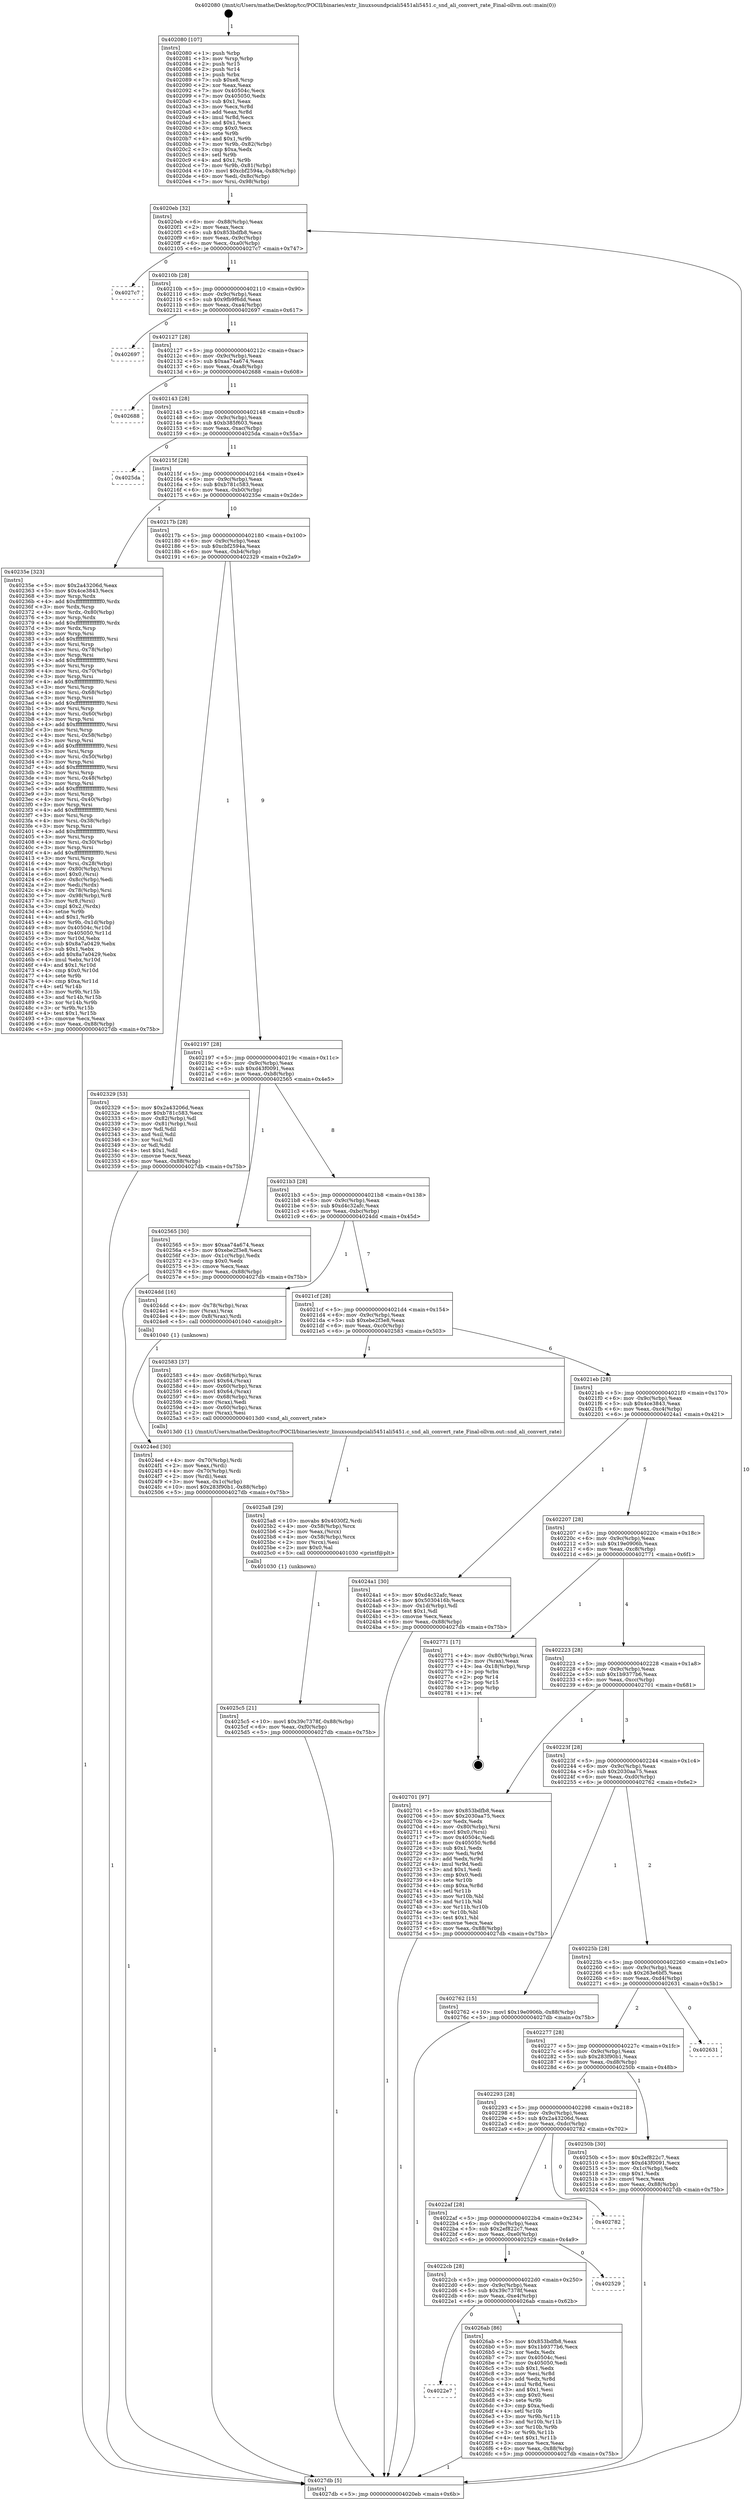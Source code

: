 digraph "0x402080" {
  label = "0x402080 (/mnt/c/Users/mathe/Desktop/tcc/POCII/binaries/extr_linuxsoundpciali5451ali5451.c_snd_ali_convert_rate_Final-ollvm.out::main(0))"
  labelloc = "t"
  node[shape=record]

  Entry [label="",width=0.3,height=0.3,shape=circle,fillcolor=black,style=filled]
  "0x4020eb" [label="{
     0x4020eb [32]\l
     | [instrs]\l
     &nbsp;&nbsp;0x4020eb \<+6\>: mov -0x88(%rbp),%eax\l
     &nbsp;&nbsp;0x4020f1 \<+2\>: mov %eax,%ecx\l
     &nbsp;&nbsp;0x4020f3 \<+6\>: sub $0x853bdfb8,%ecx\l
     &nbsp;&nbsp;0x4020f9 \<+6\>: mov %eax,-0x9c(%rbp)\l
     &nbsp;&nbsp;0x4020ff \<+6\>: mov %ecx,-0xa0(%rbp)\l
     &nbsp;&nbsp;0x402105 \<+6\>: je 00000000004027c7 \<main+0x747\>\l
  }"]
  "0x4027c7" [label="{
     0x4027c7\l
  }", style=dashed]
  "0x40210b" [label="{
     0x40210b [28]\l
     | [instrs]\l
     &nbsp;&nbsp;0x40210b \<+5\>: jmp 0000000000402110 \<main+0x90\>\l
     &nbsp;&nbsp;0x402110 \<+6\>: mov -0x9c(%rbp),%eax\l
     &nbsp;&nbsp;0x402116 \<+5\>: sub $0x9fb9f6dd,%eax\l
     &nbsp;&nbsp;0x40211b \<+6\>: mov %eax,-0xa4(%rbp)\l
     &nbsp;&nbsp;0x402121 \<+6\>: je 0000000000402697 \<main+0x617\>\l
  }"]
  Exit [label="",width=0.3,height=0.3,shape=circle,fillcolor=black,style=filled,peripheries=2]
  "0x402697" [label="{
     0x402697\l
  }", style=dashed]
  "0x402127" [label="{
     0x402127 [28]\l
     | [instrs]\l
     &nbsp;&nbsp;0x402127 \<+5\>: jmp 000000000040212c \<main+0xac\>\l
     &nbsp;&nbsp;0x40212c \<+6\>: mov -0x9c(%rbp),%eax\l
     &nbsp;&nbsp;0x402132 \<+5\>: sub $0xaa74a674,%eax\l
     &nbsp;&nbsp;0x402137 \<+6\>: mov %eax,-0xa8(%rbp)\l
     &nbsp;&nbsp;0x40213d \<+6\>: je 0000000000402688 \<main+0x608\>\l
  }"]
  "0x4022e7" [label="{
     0x4022e7\l
  }", style=dashed]
  "0x402688" [label="{
     0x402688\l
  }", style=dashed]
  "0x402143" [label="{
     0x402143 [28]\l
     | [instrs]\l
     &nbsp;&nbsp;0x402143 \<+5\>: jmp 0000000000402148 \<main+0xc8\>\l
     &nbsp;&nbsp;0x402148 \<+6\>: mov -0x9c(%rbp),%eax\l
     &nbsp;&nbsp;0x40214e \<+5\>: sub $0xb385f603,%eax\l
     &nbsp;&nbsp;0x402153 \<+6\>: mov %eax,-0xac(%rbp)\l
     &nbsp;&nbsp;0x402159 \<+6\>: je 00000000004025da \<main+0x55a\>\l
  }"]
  "0x4026ab" [label="{
     0x4026ab [86]\l
     | [instrs]\l
     &nbsp;&nbsp;0x4026ab \<+5\>: mov $0x853bdfb8,%eax\l
     &nbsp;&nbsp;0x4026b0 \<+5\>: mov $0x1b9377b6,%ecx\l
     &nbsp;&nbsp;0x4026b5 \<+2\>: xor %edx,%edx\l
     &nbsp;&nbsp;0x4026b7 \<+7\>: mov 0x40504c,%esi\l
     &nbsp;&nbsp;0x4026be \<+7\>: mov 0x405050,%edi\l
     &nbsp;&nbsp;0x4026c5 \<+3\>: sub $0x1,%edx\l
     &nbsp;&nbsp;0x4026c8 \<+3\>: mov %esi,%r8d\l
     &nbsp;&nbsp;0x4026cb \<+3\>: add %edx,%r8d\l
     &nbsp;&nbsp;0x4026ce \<+4\>: imul %r8d,%esi\l
     &nbsp;&nbsp;0x4026d2 \<+3\>: and $0x1,%esi\l
     &nbsp;&nbsp;0x4026d5 \<+3\>: cmp $0x0,%esi\l
     &nbsp;&nbsp;0x4026d8 \<+4\>: sete %r9b\l
     &nbsp;&nbsp;0x4026dc \<+3\>: cmp $0xa,%edi\l
     &nbsp;&nbsp;0x4026df \<+4\>: setl %r10b\l
     &nbsp;&nbsp;0x4026e3 \<+3\>: mov %r9b,%r11b\l
     &nbsp;&nbsp;0x4026e6 \<+3\>: and %r10b,%r11b\l
     &nbsp;&nbsp;0x4026e9 \<+3\>: xor %r10b,%r9b\l
     &nbsp;&nbsp;0x4026ec \<+3\>: or %r9b,%r11b\l
     &nbsp;&nbsp;0x4026ef \<+4\>: test $0x1,%r11b\l
     &nbsp;&nbsp;0x4026f3 \<+3\>: cmovne %ecx,%eax\l
     &nbsp;&nbsp;0x4026f6 \<+6\>: mov %eax,-0x88(%rbp)\l
     &nbsp;&nbsp;0x4026fc \<+5\>: jmp 00000000004027db \<main+0x75b\>\l
  }"]
  "0x4025da" [label="{
     0x4025da\l
  }", style=dashed]
  "0x40215f" [label="{
     0x40215f [28]\l
     | [instrs]\l
     &nbsp;&nbsp;0x40215f \<+5\>: jmp 0000000000402164 \<main+0xe4\>\l
     &nbsp;&nbsp;0x402164 \<+6\>: mov -0x9c(%rbp),%eax\l
     &nbsp;&nbsp;0x40216a \<+5\>: sub $0xb781c583,%eax\l
     &nbsp;&nbsp;0x40216f \<+6\>: mov %eax,-0xb0(%rbp)\l
     &nbsp;&nbsp;0x402175 \<+6\>: je 000000000040235e \<main+0x2de\>\l
  }"]
  "0x4022cb" [label="{
     0x4022cb [28]\l
     | [instrs]\l
     &nbsp;&nbsp;0x4022cb \<+5\>: jmp 00000000004022d0 \<main+0x250\>\l
     &nbsp;&nbsp;0x4022d0 \<+6\>: mov -0x9c(%rbp),%eax\l
     &nbsp;&nbsp;0x4022d6 \<+5\>: sub $0x39c7378f,%eax\l
     &nbsp;&nbsp;0x4022db \<+6\>: mov %eax,-0xe4(%rbp)\l
     &nbsp;&nbsp;0x4022e1 \<+6\>: je 00000000004026ab \<main+0x62b\>\l
  }"]
  "0x40235e" [label="{
     0x40235e [323]\l
     | [instrs]\l
     &nbsp;&nbsp;0x40235e \<+5\>: mov $0x2a43206d,%eax\l
     &nbsp;&nbsp;0x402363 \<+5\>: mov $0x4ce3843,%ecx\l
     &nbsp;&nbsp;0x402368 \<+3\>: mov %rsp,%rdx\l
     &nbsp;&nbsp;0x40236b \<+4\>: add $0xfffffffffffffff0,%rdx\l
     &nbsp;&nbsp;0x40236f \<+3\>: mov %rdx,%rsp\l
     &nbsp;&nbsp;0x402372 \<+4\>: mov %rdx,-0x80(%rbp)\l
     &nbsp;&nbsp;0x402376 \<+3\>: mov %rsp,%rdx\l
     &nbsp;&nbsp;0x402379 \<+4\>: add $0xfffffffffffffff0,%rdx\l
     &nbsp;&nbsp;0x40237d \<+3\>: mov %rdx,%rsp\l
     &nbsp;&nbsp;0x402380 \<+3\>: mov %rsp,%rsi\l
     &nbsp;&nbsp;0x402383 \<+4\>: add $0xfffffffffffffff0,%rsi\l
     &nbsp;&nbsp;0x402387 \<+3\>: mov %rsi,%rsp\l
     &nbsp;&nbsp;0x40238a \<+4\>: mov %rsi,-0x78(%rbp)\l
     &nbsp;&nbsp;0x40238e \<+3\>: mov %rsp,%rsi\l
     &nbsp;&nbsp;0x402391 \<+4\>: add $0xfffffffffffffff0,%rsi\l
     &nbsp;&nbsp;0x402395 \<+3\>: mov %rsi,%rsp\l
     &nbsp;&nbsp;0x402398 \<+4\>: mov %rsi,-0x70(%rbp)\l
     &nbsp;&nbsp;0x40239c \<+3\>: mov %rsp,%rsi\l
     &nbsp;&nbsp;0x40239f \<+4\>: add $0xfffffffffffffff0,%rsi\l
     &nbsp;&nbsp;0x4023a3 \<+3\>: mov %rsi,%rsp\l
     &nbsp;&nbsp;0x4023a6 \<+4\>: mov %rsi,-0x68(%rbp)\l
     &nbsp;&nbsp;0x4023aa \<+3\>: mov %rsp,%rsi\l
     &nbsp;&nbsp;0x4023ad \<+4\>: add $0xfffffffffffffff0,%rsi\l
     &nbsp;&nbsp;0x4023b1 \<+3\>: mov %rsi,%rsp\l
     &nbsp;&nbsp;0x4023b4 \<+4\>: mov %rsi,-0x60(%rbp)\l
     &nbsp;&nbsp;0x4023b8 \<+3\>: mov %rsp,%rsi\l
     &nbsp;&nbsp;0x4023bb \<+4\>: add $0xfffffffffffffff0,%rsi\l
     &nbsp;&nbsp;0x4023bf \<+3\>: mov %rsi,%rsp\l
     &nbsp;&nbsp;0x4023c2 \<+4\>: mov %rsi,-0x58(%rbp)\l
     &nbsp;&nbsp;0x4023c6 \<+3\>: mov %rsp,%rsi\l
     &nbsp;&nbsp;0x4023c9 \<+4\>: add $0xfffffffffffffff0,%rsi\l
     &nbsp;&nbsp;0x4023cd \<+3\>: mov %rsi,%rsp\l
     &nbsp;&nbsp;0x4023d0 \<+4\>: mov %rsi,-0x50(%rbp)\l
     &nbsp;&nbsp;0x4023d4 \<+3\>: mov %rsp,%rsi\l
     &nbsp;&nbsp;0x4023d7 \<+4\>: add $0xfffffffffffffff0,%rsi\l
     &nbsp;&nbsp;0x4023db \<+3\>: mov %rsi,%rsp\l
     &nbsp;&nbsp;0x4023de \<+4\>: mov %rsi,-0x48(%rbp)\l
     &nbsp;&nbsp;0x4023e2 \<+3\>: mov %rsp,%rsi\l
     &nbsp;&nbsp;0x4023e5 \<+4\>: add $0xfffffffffffffff0,%rsi\l
     &nbsp;&nbsp;0x4023e9 \<+3\>: mov %rsi,%rsp\l
     &nbsp;&nbsp;0x4023ec \<+4\>: mov %rsi,-0x40(%rbp)\l
     &nbsp;&nbsp;0x4023f0 \<+3\>: mov %rsp,%rsi\l
     &nbsp;&nbsp;0x4023f3 \<+4\>: add $0xfffffffffffffff0,%rsi\l
     &nbsp;&nbsp;0x4023f7 \<+3\>: mov %rsi,%rsp\l
     &nbsp;&nbsp;0x4023fa \<+4\>: mov %rsi,-0x38(%rbp)\l
     &nbsp;&nbsp;0x4023fe \<+3\>: mov %rsp,%rsi\l
     &nbsp;&nbsp;0x402401 \<+4\>: add $0xfffffffffffffff0,%rsi\l
     &nbsp;&nbsp;0x402405 \<+3\>: mov %rsi,%rsp\l
     &nbsp;&nbsp;0x402408 \<+4\>: mov %rsi,-0x30(%rbp)\l
     &nbsp;&nbsp;0x40240c \<+3\>: mov %rsp,%rsi\l
     &nbsp;&nbsp;0x40240f \<+4\>: add $0xfffffffffffffff0,%rsi\l
     &nbsp;&nbsp;0x402413 \<+3\>: mov %rsi,%rsp\l
     &nbsp;&nbsp;0x402416 \<+4\>: mov %rsi,-0x28(%rbp)\l
     &nbsp;&nbsp;0x40241a \<+4\>: mov -0x80(%rbp),%rsi\l
     &nbsp;&nbsp;0x40241e \<+6\>: movl $0x0,(%rsi)\l
     &nbsp;&nbsp;0x402424 \<+6\>: mov -0x8c(%rbp),%edi\l
     &nbsp;&nbsp;0x40242a \<+2\>: mov %edi,(%rdx)\l
     &nbsp;&nbsp;0x40242c \<+4\>: mov -0x78(%rbp),%rsi\l
     &nbsp;&nbsp;0x402430 \<+7\>: mov -0x98(%rbp),%r8\l
     &nbsp;&nbsp;0x402437 \<+3\>: mov %r8,(%rsi)\l
     &nbsp;&nbsp;0x40243a \<+3\>: cmpl $0x2,(%rdx)\l
     &nbsp;&nbsp;0x40243d \<+4\>: setne %r9b\l
     &nbsp;&nbsp;0x402441 \<+4\>: and $0x1,%r9b\l
     &nbsp;&nbsp;0x402445 \<+4\>: mov %r9b,-0x1d(%rbp)\l
     &nbsp;&nbsp;0x402449 \<+8\>: mov 0x40504c,%r10d\l
     &nbsp;&nbsp;0x402451 \<+8\>: mov 0x405050,%r11d\l
     &nbsp;&nbsp;0x402459 \<+3\>: mov %r10d,%ebx\l
     &nbsp;&nbsp;0x40245c \<+6\>: sub $0x8a7a0429,%ebx\l
     &nbsp;&nbsp;0x402462 \<+3\>: sub $0x1,%ebx\l
     &nbsp;&nbsp;0x402465 \<+6\>: add $0x8a7a0429,%ebx\l
     &nbsp;&nbsp;0x40246b \<+4\>: imul %ebx,%r10d\l
     &nbsp;&nbsp;0x40246f \<+4\>: and $0x1,%r10d\l
     &nbsp;&nbsp;0x402473 \<+4\>: cmp $0x0,%r10d\l
     &nbsp;&nbsp;0x402477 \<+4\>: sete %r9b\l
     &nbsp;&nbsp;0x40247b \<+4\>: cmp $0xa,%r11d\l
     &nbsp;&nbsp;0x40247f \<+4\>: setl %r14b\l
     &nbsp;&nbsp;0x402483 \<+3\>: mov %r9b,%r15b\l
     &nbsp;&nbsp;0x402486 \<+3\>: and %r14b,%r15b\l
     &nbsp;&nbsp;0x402489 \<+3\>: xor %r14b,%r9b\l
     &nbsp;&nbsp;0x40248c \<+3\>: or %r9b,%r15b\l
     &nbsp;&nbsp;0x40248f \<+4\>: test $0x1,%r15b\l
     &nbsp;&nbsp;0x402493 \<+3\>: cmovne %ecx,%eax\l
     &nbsp;&nbsp;0x402496 \<+6\>: mov %eax,-0x88(%rbp)\l
     &nbsp;&nbsp;0x40249c \<+5\>: jmp 00000000004027db \<main+0x75b\>\l
  }"]
  "0x40217b" [label="{
     0x40217b [28]\l
     | [instrs]\l
     &nbsp;&nbsp;0x40217b \<+5\>: jmp 0000000000402180 \<main+0x100\>\l
     &nbsp;&nbsp;0x402180 \<+6\>: mov -0x9c(%rbp),%eax\l
     &nbsp;&nbsp;0x402186 \<+5\>: sub $0xcbf2594a,%eax\l
     &nbsp;&nbsp;0x40218b \<+6\>: mov %eax,-0xb4(%rbp)\l
     &nbsp;&nbsp;0x402191 \<+6\>: je 0000000000402329 \<main+0x2a9\>\l
  }"]
  "0x402529" [label="{
     0x402529\l
  }", style=dashed]
  "0x402329" [label="{
     0x402329 [53]\l
     | [instrs]\l
     &nbsp;&nbsp;0x402329 \<+5\>: mov $0x2a43206d,%eax\l
     &nbsp;&nbsp;0x40232e \<+5\>: mov $0xb781c583,%ecx\l
     &nbsp;&nbsp;0x402333 \<+6\>: mov -0x82(%rbp),%dl\l
     &nbsp;&nbsp;0x402339 \<+7\>: mov -0x81(%rbp),%sil\l
     &nbsp;&nbsp;0x402340 \<+3\>: mov %dl,%dil\l
     &nbsp;&nbsp;0x402343 \<+3\>: and %sil,%dil\l
     &nbsp;&nbsp;0x402346 \<+3\>: xor %sil,%dl\l
     &nbsp;&nbsp;0x402349 \<+3\>: or %dl,%dil\l
     &nbsp;&nbsp;0x40234c \<+4\>: test $0x1,%dil\l
     &nbsp;&nbsp;0x402350 \<+3\>: cmovne %ecx,%eax\l
     &nbsp;&nbsp;0x402353 \<+6\>: mov %eax,-0x88(%rbp)\l
     &nbsp;&nbsp;0x402359 \<+5\>: jmp 00000000004027db \<main+0x75b\>\l
  }"]
  "0x402197" [label="{
     0x402197 [28]\l
     | [instrs]\l
     &nbsp;&nbsp;0x402197 \<+5\>: jmp 000000000040219c \<main+0x11c\>\l
     &nbsp;&nbsp;0x40219c \<+6\>: mov -0x9c(%rbp),%eax\l
     &nbsp;&nbsp;0x4021a2 \<+5\>: sub $0xd43f0091,%eax\l
     &nbsp;&nbsp;0x4021a7 \<+6\>: mov %eax,-0xb8(%rbp)\l
     &nbsp;&nbsp;0x4021ad \<+6\>: je 0000000000402565 \<main+0x4e5\>\l
  }"]
  "0x4027db" [label="{
     0x4027db [5]\l
     | [instrs]\l
     &nbsp;&nbsp;0x4027db \<+5\>: jmp 00000000004020eb \<main+0x6b\>\l
  }"]
  "0x402080" [label="{
     0x402080 [107]\l
     | [instrs]\l
     &nbsp;&nbsp;0x402080 \<+1\>: push %rbp\l
     &nbsp;&nbsp;0x402081 \<+3\>: mov %rsp,%rbp\l
     &nbsp;&nbsp;0x402084 \<+2\>: push %r15\l
     &nbsp;&nbsp;0x402086 \<+2\>: push %r14\l
     &nbsp;&nbsp;0x402088 \<+1\>: push %rbx\l
     &nbsp;&nbsp;0x402089 \<+7\>: sub $0xe8,%rsp\l
     &nbsp;&nbsp;0x402090 \<+2\>: xor %eax,%eax\l
     &nbsp;&nbsp;0x402092 \<+7\>: mov 0x40504c,%ecx\l
     &nbsp;&nbsp;0x402099 \<+7\>: mov 0x405050,%edx\l
     &nbsp;&nbsp;0x4020a0 \<+3\>: sub $0x1,%eax\l
     &nbsp;&nbsp;0x4020a3 \<+3\>: mov %ecx,%r8d\l
     &nbsp;&nbsp;0x4020a6 \<+3\>: add %eax,%r8d\l
     &nbsp;&nbsp;0x4020a9 \<+4\>: imul %r8d,%ecx\l
     &nbsp;&nbsp;0x4020ad \<+3\>: and $0x1,%ecx\l
     &nbsp;&nbsp;0x4020b0 \<+3\>: cmp $0x0,%ecx\l
     &nbsp;&nbsp;0x4020b3 \<+4\>: sete %r9b\l
     &nbsp;&nbsp;0x4020b7 \<+4\>: and $0x1,%r9b\l
     &nbsp;&nbsp;0x4020bb \<+7\>: mov %r9b,-0x82(%rbp)\l
     &nbsp;&nbsp;0x4020c2 \<+3\>: cmp $0xa,%edx\l
     &nbsp;&nbsp;0x4020c5 \<+4\>: setl %r9b\l
     &nbsp;&nbsp;0x4020c9 \<+4\>: and $0x1,%r9b\l
     &nbsp;&nbsp;0x4020cd \<+7\>: mov %r9b,-0x81(%rbp)\l
     &nbsp;&nbsp;0x4020d4 \<+10\>: movl $0xcbf2594a,-0x88(%rbp)\l
     &nbsp;&nbsp;0x4020de \<+6\>: mov %edi,-0x8c(%rbp)\l
     &nbsp;&nbsp;0x4020e4 \<+7\>: mov %rsi,-0x98(%rbp)\l
  }"]
  "0x4022af" [label="{
     0x4022af [28]\l
     | [instrs]\l
     &nbsp;&nbsp;0x4022af \<+5\>: jmp 00000000004022b4 \<main+0x234\>\l
     &nbsp;&nbsp;0x4022b4 \<+6\>: mov -0x9c(%rbp),%eax\l
     &nbsp;&nbsp;0x4022ba \<+5\>: sub $0x2ef822c7,%eax\l
     &nbsp;&nbsp;0x4022bf \<+6\>: mov %eax,-0xe0(%rbp)\l
     &nbsp;&nbsp;0x4022c5 \<+6\>: je 0000000000402529 \<main+0x4a9\>\l
  }"]
  "0x402782" [label="{
     0x402782\l
  }", style=dashed]
  "0x402565" [label="{
     0x402565 [30]\l
     | [instrs]\l
     &nbsp;&nbsp;0x402565 \<+5\>: mov $0xaa74a674,%eax\l
     &nbsp;&nbsp;0x40256a \<+5\>: mov $0xebe2f3e8,%ecx\l
     &nbsp;&nbsp;0x40256f \<+3\>: mov -0x1c(%rbp),%edx\l
     &nbsp;&nbsp;0x402572 \<+3\>: cmp $0x0,%edx\l
     &nbsp;&nbsp;0x402575 \<+3\>: cmove %ecx,%eax\l
     &nbsp;&nbsp;0x402578 \<+6\>: mov %eax,-0x88(%rbp)\l
     &nbsp;&nbsp;0x40257e \<+5\>: jmp 00000000004027db \<main+0x75b\>\l
  }"]
  "0x4021b3" [label="{
     0x4021b3 [28]\l
     | [instrs]\l
     &nbsp;&nbsp;0x4021b3 \<+5\>: jmp 00000000004021b8 \<main+0x138\>\l
     &nbsp;&nbsp;0x4021b8 \<+6\>: mov -0x9c(%rbp),%eax\l
     &nbsp;&nbsp;0x4021be \<+5\>: sub $0xd4c32afc,%eax\l
     &nbsp;&nbsp;0x4021c3 \<+6\>: mov %eax,-0xbc(%rbp)\l
     &nbsp;&nbsp;0x4021c9 \<+6\>: je 00000000004024dd \<main+0x45d\>\l
  }"]
  "0x4025c5" [label="{
     0x4025c5 [21]\l
     | [instrs]\l
     &nbsp;&nbsp;0x4025c5 \<+10\>: movl $0x39c7378f,-0x88(%rbp)\l
     &nbsp;&nbsp;0x4025cf \<+6\>: mov %eax,-0xf0(%rbp)\l
     &nbsp;&nbsp;0x4025d5 \<+5\>: jmp 00000000004027db \<main+0x75b\>\l
  }"]
  "0x4024dd" [label="{
     0x4024dd [16]\l
     | [instrs]\l
     &nbsp;&nbsp;0x4024dd \<+4\>: mov -0x78(%rbp),%rax\l
     &nbsp;&nbsp;0x4024e1 \<+3\>: mov (%rax),%rax\l
     &nbsp;&nbsp;0x4024e4 \<+4\>: mov 0x8(%rax),%rdi\l
     &nbsp;&nbsp;0x4024e8 \<+5\>: call 0000000000401040 \<atoi@plt\>\l
     | [calls]\l
     &nbsp;&nbsp;0x401040 \{1\} (unknown)\l
  }"]
  "0x4021cf" [label="{
     0x4021cf [28]\l
     | [instrs]\l
     &nbsp;&nbsp;0x4021cf \<+5\>: jmp 00000000004021d4 \<main+0x154\>\l
     &nbsp;&nbsp;0x4021d4 \<+6\>: mov -0x9c(%rbp),%eax\l
     &nbsp;&nbsp;0x4021da \<+5\>: sub $0xebe2f3e8,%eax\l
     &nbsp;&nbsp;0x4021df \<+6\>: mov %eax,-0xc0(%rbp)\l
     &nbsp;&nbsp;0x4021e5 \<+6\>: je 0000000000402583 \<main+0x503\>\l
  }"]
  "0x4025a8" [label="{
     0x4025a8 [29]\l
     | [instrs]\l
     &nbsp;&nbsp;0x4025a8 \<+10\>: movabs $0x4030f2,%rdi\l
     &nbsp;&nbsp;0x4025b2 \<+4\>: mov -0x58(%rbp),%rcx\l
     &nbsp;&nbsp;0x4025b6 \<+2\>: mov %eax,(%rcx)\l
     &nbsp;&nbsp;0x4025b8 \<+4\>: mov -0x58(%rbp),%rcx\l
     &nbsp;&nbsp;0x4025bc \<+2\>: mov (%rcx),%esi\l
     &nbsp;&nbsp;0x4025be \<+2\>: mov $0x0,%al\l
     &nbsp;&nbsp;0x4025c0 \<+5\>: call 0000000000401030 \<printf@plt\>\l
     | [calls]\l
     &nbsp;&nbsp;0x401030 \{1\} (unknown)\l
  }"]
  "0x402583" [label="{
     0x402583 [37]\l
     | [instrs]\l
     &nbsp;&nbsp;0x402583 \<+4\>: mov -0x68(%rbp),%rax\l
     &nbsp;&nbsp;0x402587 \<+6\>: movl $0x64,(%rax)\l
     &nbsp;&nbsp;0x40258d \<+4\>: mov -0x60(%rbp),%rax\l
     &nbsp;&nbsp;0x402591 \<+6\>: movl $0x64,(%rax)\l
     &nbsp;&nbsp;0x402597 \<+4\>: mov -0x68(%rbp),%rax\l
     &nbsp;&nbsp;0x40259b \<+2\>: mov (%rax),%edi\l
     &nbsp;&nbsp;0x40259d \<+4\>: mov -0x60(%rbp),%rax\l
     &nbsp;&nbsp;0x4025a1 \<+2\>: mov (%rax),%esi\l
     &nbsp;&nbsp;0x4025a3 \<+5\>: call 00000000004013d0 \<snd_ali_convert_rate\>\l
     | [calls]\l
     &nbsp;&nbsp;0x4013d0 \{1\} (/mnt/c/Users/mathe/Desktop/tcc/POCII/binaries/extr_linuxsoundpciali5451ali5451.c_snd_ali_convert_rate_Final-ollvm.out::snd_ali_convert_rate)\l
  }"]
  "0x4021eb" [label="{
     0x4021eb [28]\l
     | [instrs]\l
     &nbsp;&nbsp;0x4021eb \<+5\>: jmp 00000000004021f0 \<main+0x170\>\l
     &nbsp;&nbsp;0x4021f0 \<+6\>: mov -0x9c(%rbp),%eax\l
     &nbsp;&nbsp;0x4021f6 \<+5\>: sub $0x4ce3843,%eax\l
     &nbsp;&nbsp;0x4021fb \<+6\>: mov %eax,-0xc4(%rbp)\l
     &nbsp;&nbsp;0x402201 \<+6\>: je 00000000004024a1 \<main+0x421\>\l
  }"]
  "0x402293" [label="{
     0x402293 [28]\l
     | [instrs]\l
     &nbsp;&nbsp;0x402293 \<+5\>: jmp 0000000000402298 \<main+0x218\>\l
     &nbsp;&nbsp;0x402298 \<+6\>: mov -0x9c(%rbp),%eax\l
     &nbsp;&nbsp;0x40229e \<+5\>: sub $0x2a43206d,%eax\l
     &nbsp;&nbsp;0x4022a3 \<+6\>: mov %eax,-0xdc(%rbp)\l
     &nbsp;&nbsp;0x4022a9 \<+6\>: je 0000000000402782 \<main+0x702\>\l
  }"]
  "0x4024a1" [label="{
     0x4024a1 [30]\l
     | [instrs]\l
     &nbsp;&nbsp;0x4024a1 \<+5\>: mov $0xd4c32afc,%eax\l
     &nbsp;&nbsp;0x4024a6 \<+5\>: mov $0x5030416b,%ecx\l
     &nbsp;&nbsp;0x4024ab \<+3\>: mov -0x1d(%rbp),%dl\l
     &nbsp;&nbsp;0x4024ae \<+3\>: test $0x1,%dl\l
     &nbsp;&nbsp;0x4024b1 \<+3\>: cmovne %ecx,%eax\l
     &nbsp;&nbsp;0x4024b4 \<+6\>: mov %eax,-0x88(%rbp)\l
     &nbsp;&nbsp;0x4024ba \<+5\>: jmp 00000000004027db \<main+0x75b\>\l
  }"]
  "0x402207" [label="{
     0x402207 [28]\l
     | [instrs]\l
     &nbsp;&nbsp;0x402207 \<+5\>: jmp 000000000040220c \<main+0x18c\>\l
     &nbsp;&nbsp;0x40220c \<+6\>: mov -0x9c(%rbp),%eax\l
     &nbsp;&nbsp;0x402212 \<+5\>: sub $0x19e0906b,%eax\l
     &nbsp;&nbsp;0x402217 \<+6\>: mov %eax,-0xc8(%rbp)\l
     &nbsp;&nbsp;0x40221d \<+6\>: je 0000000000402771 \<main+0x6f1\>\l
  }"]
  "0x4024ed" [label="{
     0x4024ed [30]\l
     | [instrs]\l
     &nbsp;&nbsp;0x4024ed \<+4\>: mov -0x70(%rbp),%rdi\l
     &nbsp;&nbsp;0x4024f1 \<+2\>: mov %eax,(%rdi)\l
     &nbsp;&nbsp;0x4024f3 \<+4\>: mov -0x70(%rbp),%rdi\l
     &nbsp;&nbsp;0x4024f7 \<+2\>: mov (%rdi),%eax\l
     &nbsp;&nbsp;0x4024f9 \<+3\>: mov %eax,-0x1c(%rbp)\l
     &nbsp;&nbsp;0x4024fc \<+10\>: movl $0x283f90b1,-0x88(%rbp)\l
     &nbsp;&nbsp;0x402506 \<+5\>: jmp 00000000004027db \<main+0x75b\>\l
  }"]
  "0x40250b" [label="{
     0x40250b [30]\l
     | [instrs]\l
     &nbsp;&nbsp;0x40250b \<+5\>: mov $0x2ef822c7,%eax\l
     &nbsp;&nbsp;0x402510 \<+5\>: mov $0xd43f0091,%ecx\l
     &nbsp;&nbsp;0x402515 \<+3\>: mov -0x1c(%rbp),%edx\l
     &nbsp;&nbsp;0x402518 \<+3\>: cmp $0x1,%edx\l
     &nbsp;&nbsp;0x40251b \<+3\>: cmovl %ecx,%eax\l
     &nbsp;&nbsp;0x40251e \<+6\>: mov %eax,-0x88(%rbp)\l
     &nbsp;&nbsp;0x402524 \<+5\>: jmp 00000000004027db \<main+0x75b\>\l
  }"]
  "0x402771" [label="{
     0x402771 [17]\l
     | [instrs]\l
     &nbsp;&nbsp;0x402771 \<+4\>: mov -0x80(%rbp),%rax\l
     &nbsp;&nbsp;0x402775 \<+2\>: mov (%rax),%eax\l
     &nbsp;&nbsp;0x402777 \<+4\>: lea -0x18(%rbp),%rsp\l
     &nbsp;&nbsp;0x40277b \<+1\>: pop %rbx\l
     &nbsp;&nbsp;0x40277c \<+2\>: pop %r14\l
     &nbsp;&nbsp;0x40277e \<+2\>: pop %r15\l
     &nbsp;&nbsp;0x402780 \<+1\>: pop %rbp\l
     &nbsp;&nbsp;0x402781 \<+1\>: ret\l
  }"]
  "0x402223" [label="{
     0x402223 [28]\l
     | [instrs]\l
     &nbsp;&nbsp;0x402223 \<+5\>: jmp 0000000000402228 \<main+0x1a8\>\l
     &nbsp;&nbsp;0x402228 \<+6\>: mov -0x9c(%rbp),%eax\l
     &nbsp;&nbsp;0x40222e \<+5\>: sub $0x1b9377b6,%eax\l
     &nbsp;&nbsp;0x402233 \<+6\>: mov %eax,-0xcc(%rbp)\l
     &nbsp;&nbsp;0x402239 \<+6\>: je 0000000000402701 \<main+0x681\>\l
  }"]
  "0x402277" [label="{
     0x402277 [28]\l
     | [instrs]\l
     &nbsp;&nbsp;0x402277 \<+5\>: jmp 000000000040227c \<main+0x1fc\>\l
     &nbsp;&nbsp;0x40227c \<+6\>: mov -0x9c(%rbp),%eax\l
     &nbsp;&nbsp;0x402282 \<+5\>: sub $0x283f90b1,%eax\l
     &nbsp;&nbsp;0x402287 \<+6\>: mov %eax,-0xd8(%rbp)\l
     &nbsp;&nbsp;0x40228d \<+6\>: je 000000000040250b \<main+0x48b\>\l
  }"]
  "0x402701" [label="{
     0x402701 [97]\l
     | [instrs]\l
     &nbsp;&nbsp;0x402701 \<+5\>: mov $0x853bdfb8,%eax\l
     &nbsp;&nbsp;0x402706 \<+5\>: mov $0x2030aa75,%ecx\l
     &nbsp;&nbsp;0x40270b \<+2\>: xor %edx,%edx\l
     &nbsp;&nbsp;0x40270d \<+4\>: mov -0x80(%rbp),%rsi\l
     &nbsp;&nbsp;0x402711 \<+6\>: movl $0x0,(%rsi)\l
     &nbsp;&nbsp;0x402717 \<+7\>: mov 0x40504c,%edi\l
     &nbsp;&nbsp;0x40271e \<+8\>: mov 0x405050,%r8d\l
     &nbsp;&nbsp;0x402726 \<+3\>: sub $0x1,%edx\l
     &nbsp;&nbsp;0x402729 \<+3\>: mov %edi,%r9d\l
     &nbsp;&nbsp;0x40272c \<+3\>: add %edx,%r9d\l
     &nbsp;&nbsp;0x40272f \<+4\>: imul %r9d,%edi\l
     &nbsp;&nbsp;0x402733 \<+3\>: and $0x1,%edi\l
     &nbsp;&nbsp;0x402736 \<+3\>: cmp $0x0,%edi\l
     &nbsp;&nbsp;0x402739 \<+4\>: sete %r10b\l
     &nbsp;&nbsp;0x40273d \<+4\>: cmp $0xa,%r8d\l
     &nbsp;&nbsp;0x402741 \<+4\>: setl %r11b\l
     &nbsp;&nbsp;0x402745 \<+3\>: mov %r10b,%bl\l
     &nbsp;&nbsp;0x402748 \<+3\>: and %r11b,%bl\l
     &nbsp;&nbsp;0x40274b \<+3\>: xor %r11b,%r10b\l
     &nbsp;&nbsp;0x40274e \<+3\>: or %r10b,%bl\l
     &nbsp;&nbsp;0x402751 \<+3\>: test $0x1,%bl\l
     &nbsp;&nbsp;0x402754 \<+3\>: cmovne %ecx,%eax\l
     &nbsp;&nbsp;0x402757 \<+6\>: mov %eax,-0x88(%rbp)\l
     &nbsp;&nbsp;0x40275d \<+5\>: jmp 00000000004027db \<main+0x75b\>\l
  }"]
  "0x40223f" [label="{
     0x40223f [28]\l
     | [instrs]\l
     &nbsp;&nbsp;0x40223f \<+5\>: jmp 0000000000402244 \<main+0x1c4\>\l
     &nbsp;&nbsp;0x402244 \<+6\>: mov -0x9c(%rbp),%eax\l
     &nbsp;&nbsp;0x40224a \<+5\>: sub $0x2030aa75,%eax\l
     &nbsp;&nbsp;0x40224f \<+6\>: mov %eax,-0xd0(%rbp)\l
     &nbsp;&nbsp;0x402255 \<+6\>: je 0000000000402762 \<main+0x6e2\>\l
  }"]
  "0x402631" [label="{
     0x402631\l
  }", style=dashed]
  "0x402762" [label="{
     0x402762 [15]\l
     | [instrs]\l
     &nbsp;&nbsp;0x402762 \<+10\>: movl $0x19e0906b,-0x88(%rbp)\l
     &nbsp;&nbsp;0x40276c \<+5\>: jmp 00000000004027db \<main+0x75b\>\l
  }"]
  "0x40225b" [label="{
     0x40225b [28]\l
     | [instrs]\l
     &nbsp;&nbsp;0x40225b \<+5\>: jmp 0000000000402260 \<main+0x1e0\>\l
     &nbsp;&nbsp;0x402260 \<+6\>: mov -0x9c(%rbp),%eax\l
     &nbsp;&nbsp;0x402266 \<+5\>: sub $0x263e6bf5,%eax\l
     &nbsp;&nbsp;0x40226b \<+6\>: mov %eax,-0xd4(%rbp)\l
     &nbsp;&nbsp;0x402271 \<+6\>: je 0000000000402631 \<main+0x5b1\>\l
  }"]
  Entry -> "0x402080" [label=" 1"]
  "0x4020eb" -> "0x4027c7" [label=" 0"]
  "0x4020eb" -> "0x40210b" [label=" 11"]
  "0x402771" -> Exit [label=" 1"]
  "0x40210b" -> "0x402697" [label=" 0"]
  "0x40210b" -> "0x402127" [label=" 11"]
  "0x402762" -> "0x4027db" [label=" 1"]
  "0x402127" -> "0x402688" [label=" 0"]
  "0x402127" -> "0x402143" [label=" 11"]
  "0x402701" -> "0x4027db" [label=" 1"]
  "0x402143" -> "0x4025da" [label=" 0"]
  "0x402143" -> "0x40215f" [label=" 11"]
  "0x4026ab" -> "0x4027db" [label=" 1"]
  "0x40215f" -> "0x40235e" [label=" 1"]
  "0x40215f" -> "0x40217b" [label=" 10"]
  "0x4022cb" -> "0x4026ab" [label=" 1"]
  "0x40217b" -> "0x402329" [label=" 1"]
  "0x40217b" -> "0x402197" [label=" 9"]
  "0x402329" -> "0x4027db" [label=" 1"]
  "0x402080" -> "0x4020eb" [label=" 1"]
  "0x4027db" -> "0x4020eb" [label=" 10"]
  "0x4022cb" -> "0x4022e7" [label=" 0"]
  "0x40235e" -> "0x4027db" [label=" 1"]
  "0x4022af" -> "0x402529" [label=" 0"]
  "0x402197" -> "0x402565" [label=" 1"]
  "0x402197" -> "0x4021b3" [label=" 8"]
  "0x4022af" -> "0x4022cb" [label=" 1"]
  "0x4021b3" -> "0x4024dd" [label=" 1"]
  "0x4021b3" -> "0x4021cf" [label=" 7"]
  "0x402293" -> "0x402782" [label=" 0"]
  "0x4021cf" -> "0x402583" [label=" 1"]
  "0x4021cf" -> "0x4021eb" [label=" 6"]
  "0x402293" -> "0x4022af" [label=" 1"]
  "0x4021eb" -> "0x4024a1" [label=" 1"]
  "0x4021eb" -> "0x402207" [label=" 5"]
  "0x4024a1" -> "0x4027db" [label=" 1"]
  "0x4024dd" -> "0x4024ed" [label=" 1"]
  "0x4024ed" -> "0x4027db" [label=" 1"]
  "0x4025c5" -> "0x4027db" [label=" 1"]
  "0x402207" -> "0x402771" [label=" 1"]
  "0x402207" -> "0x402223" [label=" 4"]
  "0x4025a8" -> "0x4025c5" [label=" 1"]
  "0x402223" -> "0x402701" [label=" 1"]
  "0x402223" -> "0x40223f" [label=" 3"]
  "0x402565" -> "0x4027db" [label=" 1"]
  "0x40223f" -> "0x402762" [label=" 1"]
  "0x40223f" -> "0x40225b" [label=" 2"]
  "0x40250b" -> "0x4027db" [label=" 1"]
  "0x40225b" -> "0x402631" [label=" 0"]
  "0x40225b" -> "0x402277" [label=" 2"]
  "0x402583" -> "0x4025a8" [label=" 1"]
  "0x402277" -> "0x40250b" [label=" 1"]
  "0x402277" -> "0x402293" [label=" 1"]
}
